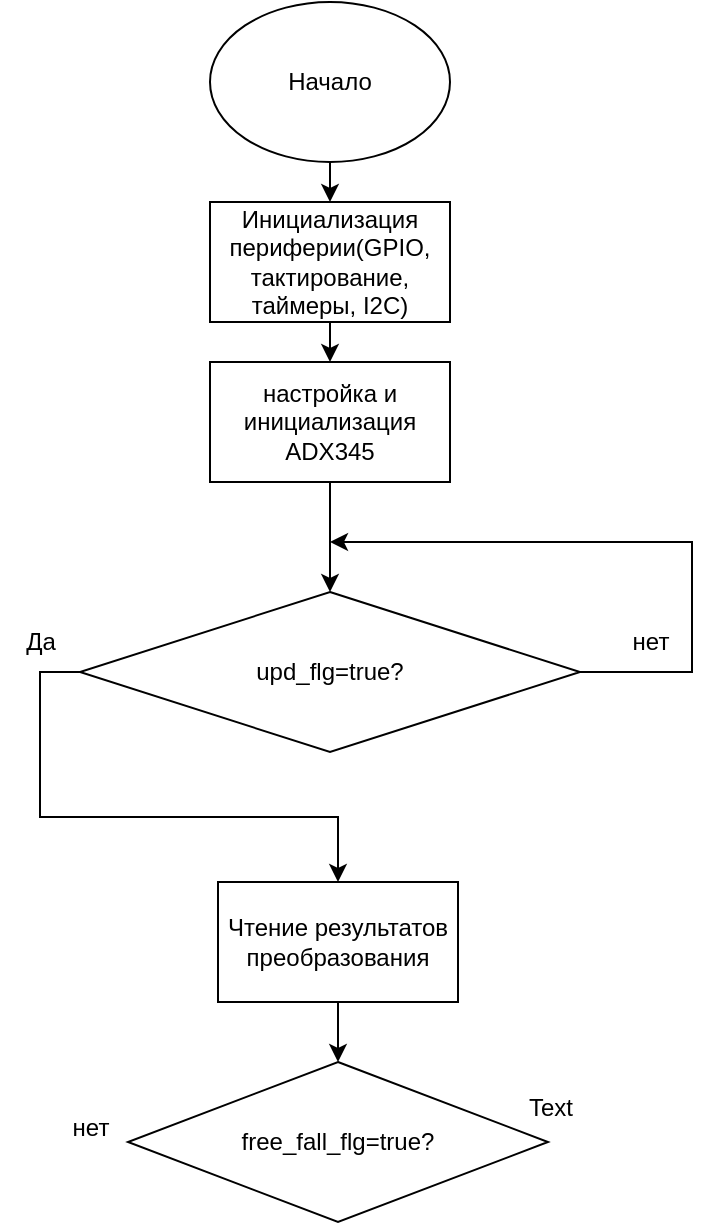 <mxfile version="21.3.7" type="device">
  <diagram id="C5RBs43oDa-KdzZeNtuy" name="Page-1">
    <mxGraphModel dx="1173" dy="793" grid="1" gridSize="10" guides="1" tooltips="1" connect="1" arrows="1" fold="1" page="1" pageScale="1" pageWidth="827" pageHeight="1169" math="0" shadow="0">
      <root>
        <mxCell id="WIyWlLk6GJQsqaUBKTNV-0" />
        <mxCell id="WIyWlLk6GJQsqaUBKTNV-1" parent="WIyWlLk6GJQsqaUBKTNV-0" />
        <mxCell id="0jioDBSxinuSy6Dj_WKI-5" style="edgeStyle=orthogonalEdgeStyle;rounded=0;orthogonalLoop=1;jettySize=auto;html=1;exitX=0.5;exitY=1;exitDx=0;exitDy=0;entryX=0.5;entryY=0;entryDx=0;entryDy=0;" parent="WIyWlLk6GJQsqaUBKTNV-1" source="0jioDBSxinuSy6Dj_WKI-1" target="0jioDBSxinuSy6Dj_WKI-2" edge="1">
          <mxGeometry relative="1" as="geometry" />
        </mxCell>
        <mxCell id="0jioDBSxinuSy6Dj_WKI-1" value="Начало" style="ellipse;whiteSpace=wrap;html=1;" parent="WIyWlLk6GJQsqaUBKTNV-1" vertex="1">
          <mxGeometry x="350" y="250" width="120" height="80" as="geometry" />
        </mxCell>
        <mxCell id="0jioDBSxinuSy6Dj_WKI-6" style="edgeStyle=orthogonalEdgeStyle;rounded=0;orthogonalLoop=1;jettySize=auto;html=1;exitX=0.5;exitY=1;exitDx=0;exitDy=0;entryX=0.5;entryY=0;entryDx=0;entryDy=0;" parent="WIyWlLk6GJQsqaUBKTNV-1" source="0jioDBSxinuSy6Dj_WKI-2" target="0jioDBSxinuSy6Dj_WKI-3" edge="1">
          <mxGeometry relative="1" as="geometry" />
        </mxCell>
        <mxCell id="0jioDBSxinuSy6Dj_WKI-2" value="Инициализация периферии(GPIO, тактирование, таймеры, I2C)" style="rounded=0;whiteSpace=wrap;html=1;" parent="WIyWlLk6GJQsqaUBKTNV-1" vertex="1">
          <mxGeometry x="350" y="350" width="120" height="60" as="geometry" />
        </mxCell>
        <mxCell id="0jioDBSxinuSy6Dj_WKI-8" style="edgeStyle=orthogonalEdgeStyle;rounded=0;orthogonalLoop=1;jettySize=auto;html=1;exitX=0.5;exitY=1;exitDx=0;exitDy=0;entryX=0.5;entryY=0;entryDx=0;entryDy=0;" parent="WIyWlLk6GJQsqaUBKTNV-1" source="0jioDBSxinuSy6Dj_WKI-3" target="0jioDBSxinuSy6Dj_WKI-7" edge="1">
          <mxGeometry relative="1" as="geometry" />
        </mxCell>
        <mxCell id="0jioDBSxinuSy6Dj_WKI-3" value="настройка и инициализация ADX345" style="rounded=0;whiteSpace=wrap;html=1;" parent="WIyWlLk6GJQsqaUBKTNV-1" vertex="1">
          <mxGeometry x="350" y="430" width="120" height="60" as="geometry" />
        </mxCell>
        <mxCell id="YVnihNJ5MQt2XE-lKtCS-0" style="edgeStyle=orthogonalEdgeStyle;rounded=0;orthogonalLoop=1;jettySize=auto;html=1;" edge="1" parent="WIyWlLk6GJQsqaUBKTNV-1" source="0jioDBSxinuSy6Dj_WKI-7">
          <mxGeometry relative="1" as="geometry">
            <mxPoint x="410" y="520" as="targetPoint" />
            <Array as="points">
              <mxPoint x="591" y="585" />
            </Array>
          </mxGeometry>
        </mxCell>
        <mxCell id="YVnihNJ5MQt2XE-lKtCS-5" style="edgeStyle=orthogonalEdgeStyle;rounded=0;orthogonalLoop=1;jettySize=auto;html=1;exitX=0;exitY=0.5;exitDx=0;exitDy=0;entryX=0.5;entryY=0;entryDx=0;entryDy=0;" edge="1" parent="WIyWlLk6GJQsqaUBKTNV-1" source="0jioDBSxinuSy6Dj_WKI-7" target="YVnihNJ5MQt2XE-lKtCS-3">
          <mxGeometry relative="1" as="geometry" />
        </mxCell>
        <mxCell id="0jioDBSxinuSy6Dj_WKI-7" value="upd_flg=true?" style="rhombus;whiteSpace=wrap;html=1;" parent="WIyWlLk6GJQsqaUBKTNV-1" vertex="1">
          <mxGeometry x="285" y="545" width="250" height="80" as="geometry" />
        </mxCell>
        <mxCell id="YVnihNJ5MQt2XE-lKtCS-1" value="нет" style="text;html=1;align=center;verticalAlign=middle;resizable=0;points=[];autosize=1;strokeColor=none;fillColor=none;" vertex="1" parent="WIyWlLk6GJQsqaUBKTNV-1">
          <mxGeometry x="550" y="555" width="40" height="30" as="geometry" />
        </mxCell>
        <mxCell id="YVnihNJ5MQt2XE-lKtCS-2" value="Да" style="text;html=1;align=center;verticalAlign=middle;resizable=0;points=[];autosize=1;strokeColor=none;fillColor=none;" vertex="1" parent="WIyWlLk6GJQsqaUBKTNV-1">
          <mxGeometry x="245" y="555" width="40" height="30" as="geometry" />
        </mxCell>
        <mxCell id="YVnihNJ5MQt2XE-lKtCS-8" style="edgeStyle=orthogonalEdgeStyle;rounded=0;orthogonalLoop=1;jettySize=auto;html=1;exitX=0.5;exitY=1;exitDx=0;exitDy=0;entryX=0.5;entryY=0;entryDx=0;entryDy=0;" edge="1" parent="WIyWlLk6GJQsqaUBKTNV-1" source="YVnihNJ5MQt2XE-lKtCS-3" target="YVnihNJ5MQt2XE-lKtCS-7">
          <mxGeometry relative="1" as="geometry" />
        </mxCell>
        <mxCell id="YVnihNJ5MQt2XE-lKtCS-3" value="Чтение результатов преобразования" style="whiteSpace=wrap;html=1;" vertex="1" parent="WIyWlLk6GJQsqaUBKTNV-1">
          <mxGeometry x="354" y="690" width="120" height="60" as="geometry" />
        </mxCell>
        <mxCell id="YVnihNJ5MQt2XE-lKtCS-7" value="free_fall_flg=true?" style="rhombus;whiteSpace=wrap;html=1;" vertex="1" parent="WIyWlLk6GJQsqaUBKTNV-1">
          <mxGeometry x="309" y="780" width="210" height="80" as="geometry" />
        </mxCell>
        <mxCell id="YVnihNJ5MQt2XE-lKtCS-9" value="нет" style="text;html=1;align=center;verticalAlign=middle;resizable=0;points=[];autosize=1;strokeColor=none;fillColor=none;" vertex="1" parent="WIyWlLk6GJQsqaUBKTNV-1">
          <mxGeometry x="270" y="798" width="40" height="30" as="geometry" />
        </mxCell>
        <mxCell id="YVnihNJ5MQt2XE-lKtCS-11" value="Text" style="text;html=1;align=center;verticalAlign=middle;resizable=0;points=[];autosize=1;strokeColor=none;fillColor=none;" vertex="1" parent="WIyWlLk6GJQsqaUBKTNV-1">
          <mxGeometry x="495" y="788" width="50" height="30" as="geometry" />
        </mxCell>
      </root>
    </mxGraphModel>
  </diagram>
</mxfile>
